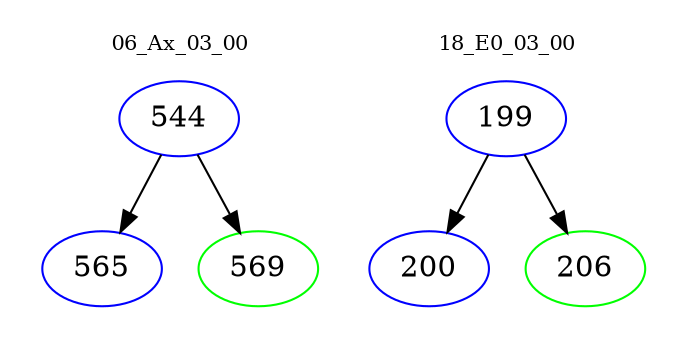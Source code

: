 digraph{
subgraph cluster_0 {
color = white
label = "06_Ax_03_00";
fontsize=10;
T0_544 [label="544", color="blue"]
T0_544 -> T0_565 [color="black"]
T0_565 [label="565", color="blue"]
T0_544 -> T0_569 [color="black"]
T0_569 [label="569", color="green"]
}
subgraph cluster_1 {
color = white
label = "18_E0_03_00";
fontsize=10;
T1_199 [label="199", color="blue"]
T1_199 -> T1_200 [color="black"]
T1_200 [label="200", color="blue"]
T1_199 -> T1_206 [color="black"]
T1_206 [label="206", color="green"]
}
}
